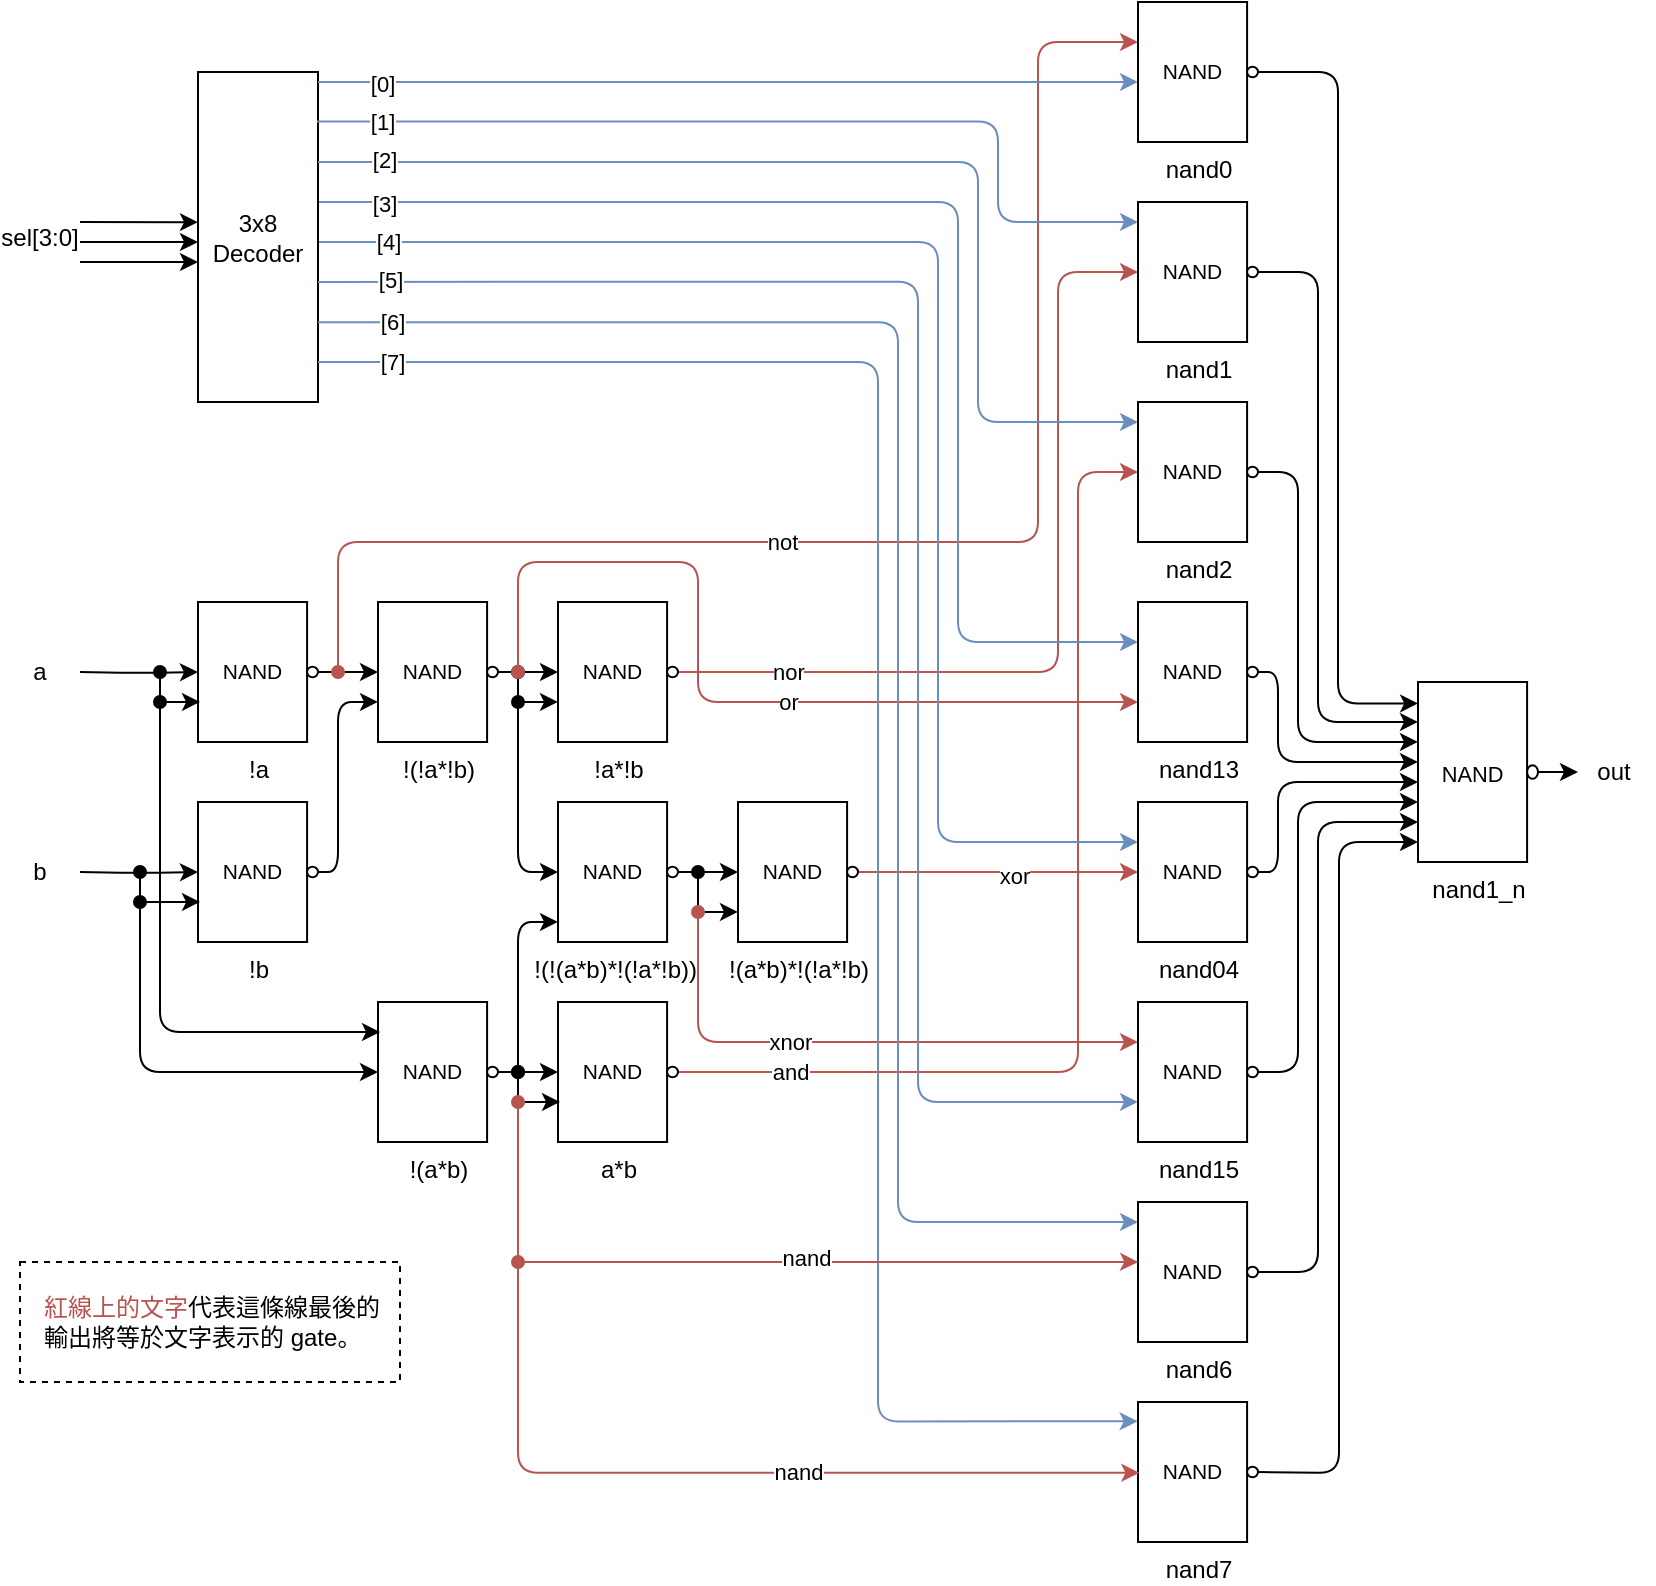<mxfile version="13.7.8" type="device"><diagram id="gERqVM2c5G27onremeGH" name="Page-1"><mxGraphModel dx="679" dy="435" grid="1" gridSize="10" guides="1" tooltips="1" connect="1" arrows="1" fold="1" page="1" pageScale="1" pageWidth="827" pageHeight="1169" math="0" shadow="0"><root><mxCell id="0"/><mxCell id="1" parent="0"/><mxCell id="KJ2aSF1zeYzGHeah-u-4-3" value="" style="rounded=0;whiteSpace=wrap;html=1;dashed=1;" vertex="1" parent="1"><mxGeometry x="10" y="800" width="190" height="60" as="geometry"/></mxCell><mxCell id="Pb6sebcaJ1ZxMgQgbQlf-18" value="" style="edgeStyle=orthogonalEdgeStyle;rounded=1;orthogonalLoop=1;jettySize=auto;html=1;startArrow=none;startFill=0;" parent="1" source="Pb6sebcaJ1ZxMgQgbQlf-1" target="Pb6sebcaJ1ZxMgQgbQlf-12" edge="1"><mxGeometry relative="1" as="geometry"/></mxCell><mxCell id="Pb6sebcaJ1ZxMgQgbQlf-78" style="edgeStyle=orthogonalEdgeStyle;rounded=1;orthogonalLoop=1;jettySize=auto;html=1;startArrow=none;startFill=0;endArrow=classic;endFill=1;" parent="1" target="Pb6sebcaJ1ZxMgQgbQlf-1" edge="1"><mxGeometry relative="1" as="geometry"><mxPoint x="40" y="505" as="sourcePoint"/></mxGeometry></mxCell><mxCell id="Pb6sebcaJ1ZxMgQgbQlf-1" value="!a" style="verticalLabelPosition=bottom;shadow=0;dashed=0;align=center;html=1;verticalAlign=top;shape=mxgraph.electrical.iec_logic_gates.nand;" parent="1" vertex="1"><mxGeometry x="99" y="470" width="60" height="70" as="geometry"/></mxCell><mxCell id="Pb6sebcaJ1ZxMgQgbQlf-21" value="" style="edgeStyle=orthogonalEdgeStyle;rounded=1;orthogonalLoop=1;jettySize=auto;html=1;startArrow=none;startFill=0;" parent="1" source="Pb6sebcaJ1ZxMgQgbQlf-2" target="Pb6sebcaJ1ZxMgQgbQlf-7" edge="1"><mxGeometry relative="1" as="geometry"/></mxCell><mxCell id="Pb6sebcaJ1ZxMgQgbQlf-2" value="!(!(a*b)*!(!a*!b))&amp;nbsp;" style="verticalLabelPosition=bottom;shadow=0;dashed=0;align=center;html=1;verticalAlign=top;shape=mxgraph.electrical.iec_logic_gates.nand;" parent="1" vertex="1"><mxGeometry x="279" y="570" width="60" height="70" as="geometry"/></mxCell><mxCell id="Pb6sebcaJ1ZxMgQgbQlf-39" style="edgeStyle=orthogonalEdgeStyle;rounded=1;orthogonalLoop=1;jettySize=auto;html=1;startArrow=none;startFill=0;entryX=0;entryY=0.5;entryDx=0;entryDy=0;entryPerimeter=0;fillColor=#f8cecc;strokeColor=#b85450;" parent="1" source="Pb6sebcaJ1ZxMgQgbQlf-5" target="Pb6sebcaJ1ZxMgQgbQlf-42" edge="1"><mxGeometry relative="1" as="geometry"><mxPoint x="539" y="450" as="targetPoint"/><Array as="points"><mxPoint x="539" y="705"/><mxPoint x="539" y="405"/></Array></mxGeometry></mxCell><mxCell id="Pb6sebcaJ1ZxMgQgbQlf-89" value="and" style="edgeLabel;html=1;align=center;verticalAlign=middle;resizable=0;points=[];" parent="Pb6sebcaJ1ZxMgQgbQlf-39" vertex="1" connectable="0"><mxGeometry x="-0.789" relative="1" as="geometry"><mxPoint as="offset"/></mxGeometry></mxCell><mxCell id="Pb6sebcaJ1ZxMgQgbQlf-5" value="a*b" style="verticalLabelPosition=bottom;shadow=0;dashed=0;align=center;html=1;verticalAlign=top;shape=mxgraph.electrical.iec_logic_gates.nand;" parent="1" vertex="1"><mxGeometry x="279" y="670" width="60" height="70" as="geometry"/></mxCell><mxCell id="Pb6sebcaJ1ZxMgQgbQlf-30" style="edgeStyle=orthogonalEdgeStyle;rounded=1;orthogonalLoop=1;jettySize=auto;html=1;startArrow=none;startFill=0;entryX=0;entryY=0.5;entryDx=0;entryDy=0;entryPerimeter=0;fillColor=#f8cecc;strokeColor=#b85450;" parent="1" source="Pb6sebcaJ1ZxMgQgbQlf-6" target="Pb6sebcaJ1ZxMgQgbQlf-10" edge="1"><mxGeometry relative="1" as="geometry"><mxPoint x="509" y="505" as="targetPoint"/><Array as="points"><mxPoint x="529" y="505"/><mxPoint x="529" y="305"/></Array></mxGeometry></mxCell><mxCell id="Pb6sebcaJ1ZxMgQgbQlf-87" value="nor" style="edgeLabel;html=1;align=center;verticalAlign=middle;resizable=0;points=[];" parent="Pb6sebcaJ1ZxMgQgbQlf-30" vertex="1" connectable="0"><mxGeometry x="-0.747" relative="1" as="geometry"><mxPoint as="offset"/></mxGeometry></mxCell><mxCell id="Pb6sebcaJ1ZxMgQgbQlf-6" value="!a*!b" style="verticalLabelPosition=bottom;shadow=0;dashed=0;align=center;html=1;verticalAlign=top;shape=mxgraph.electrical.iec_logic_gates.nand;" parent="1" vertex="1"><mxGeometry x="279" y="470" width="60" height="70" as="geometry"/></mxCell><mxCell id="Pb6sebcaJ1ZxMgQgbQlf-34" value="" style="edgeStyle=orthogonalEdgeStyle;rounded=1;orthogonalLoop=1;jettySize=auto;html=1;startArrow=none;startFill=0;entryX=0;entryY=0.5;entryDx=0;entryDy=0;entryPerimeter=0;fillColor=#f8cecc;strokeColor=#b85450;" parent="1" source="Pb6sebcaJ1ZxMgQgbQlf-7" target="Pb6sebcaJ1ZxMgQgbQlf-44" edge="1"><mxGeometry relative="1" as="geometry"><mxPoint x="509" y="605" as="targetPoint"/></mxGeometry></mxCell><mxCell id="nxK1gj--eLowFQ3Tf39G-1" value="xor" style="edgeLabel;html=1;align=center;verticalAlign=middle;resizable=0;points=[];" parent="Pb6sebcaJ1ZxMgQgbQlf-34" vertex="1" connectable="0"><mxGeometry x="0.114" y="-2" relative="1" as="geometry"><mxPoint as="offset"/></mxGeometry></mxCell><mxCell id="Pb6sebcaJ1ZxMgQgbQlf-7" value="!(a*b)*!(!a*!b)" style="verticalLabelPosition=bottom;shadow=0;dashed=0;align=center;html=1;verticalAlign=top;shape=mxgraph.electrical.iec_logic_gates.nand;" parent="1" vertex="1"><mxGeometry x="369" y="570" width="60" height="70" as="geometry"/></mxCell><mxCell id="Pb6sebcaJ1ZxMgQgbQlf-26" style="edgeStyle=orthogonalEdgeStyle;rounded=1;orthogonalLoop=1;jettySize=auto;html=1;startArrow=oval;startFill=1;entryX=0;entryY=0.857;entryDx=0;entryDy=0;entryPerimeter=0;" parent="1" target="Pb6sebcaJ1ZxMgQgbQlf-2" edge="1"><mxGeometry relative="1" as="geometry"><mxPoint x="349" y="705" as="targetPoint"/><mxPoint x="259" y="705" as="sourcePoint"/><Array as="points"><mxPoint x="259" y="630"/></Array></mxGeometry></mxCell><mxCell id="Pb6sebcaJ1ZxMgQgbQlf-67" style="edgeStyle=orthogonalEdgeStyle;rounded=1;orthogonalLoop=1;jettySize=auto;html=1;entryX=0.001;entryY=0.119;entryDx=0;entryDy=0;entryPerimeter=0;startArrow=none;startFill=0;" parent="1" source="Pb6sebcaJ1ZxMgQgbQlf-9" target="Pb6sebcaJ1ZxMgQgbQlf-63" edge="1"><mxGeometry relative="1" as="geometry"><Array as="points"><mxPoint x="669" y="205"/><mxPoint x="669" y="521"/></Array></mxGeometry></mxCell><mxCell id="Pb6sebcaJ1ZxMgQgbQlf-9" value="nand0" style="verticalLabelPosition=bottom;shadow=0;dashed=0;align=center;html=1;verticalAlign=top;shape=mxgraph.electrical.iec_logic_gates.nand;" parent="1" vertex="1"><mxGeometry x="569" y="170" width="60" height="70" as="geometry"/></mxCell><mxCell id="Pb6sebcaJ1ZxMgQgbQlf-66" style="edgeStyle=orthogonalEdgeStyle;rounded=1;orthogonalLoop=1;jettySize=auto;html=1;entryX=0;entryY=0.222;entryDx=0;entryDy=0;entryPerimeter=0;startArrow=none;startFill=0;" parent="1" source="Pb6sebcaJ1ZxMgQgbQlf-10" target="Pb6sebcaJ1ZxMgQgbQlf-63" edge="1"><mxGeometry relative="1" as="geometry"><Array as="points"><mxPoint x="659" y="305"/><mxPoint x="659" y="530"/></Array></mxGeometry></mxCell><mxCell id="Pb6sebcaJ1ZxMgQgbQlf-10" value="nand1" style="verticalLabelPosition=bottom;shadow=0;dashed=0;align=center;html=1;verticalAlign=top;shape=mxgraph.electrical.iec_logic_gates.nand;" parent="1" vertex="1"><mxGeometry x="569" y="270" width="60" height="70" as="geometry"/></mxCell><mxCell id="Pb6sebcaJ1ZxMgQgbQlf-15" value="" style="edgeStyle=orthogonalEdgeStyle;rounded=1;orthogonalLoop=1;jettySize=auto;html=1;entryX=0;entryY=0.714;entryDx=0;entryDy=0;entryPerimeter=0;" parent="1" source="Pb6sebcaJ1ZxMgQgbQlf-11" target="Pb6sebcaJ1ZxMgQgbQlf-12" edge="1"><mxGeometry relative="1" as="geometry"><Array as="points"><mxPoint x="169" y="605"/><mxPoint x="169" y="520"/></Array></mxGeometry></mxCell><mxCell id="Pb6sebcaJ1ZxMgQgbQlf-79" style="edgeStyle=orthogonalEdgeStyle;rounded=1;orthogonalLoop=1;jettySize=auto;html=1;startArrow=none;startFill=0;endArrow=classic;endFill=1;" parent="1" target="Pb6sebcaJ1ZxMgQgbQlf-11" edge="1"><mxGeometry relative="1" as="geometry"><mxPoint x="40" y="605" as="sourcePoint"/></mxGeometry></mxCell><mxCell id="Pb6sebcaJ1ZxMgQgbQlf-11" value="!b" style="verticalLabelPosition=bottom;shadow=0;dashed=0;align=center;html=1;verticalAlign=top;shape=mxgraph.electrical.iec_logic_gates.nand;" parent="1" vertex="1"><mxGeometry x="99" y="570" width="60" height="70" as="geometry"/></mxCell><mxCell id="Pb6sebcaJ1ZxMgQgbQlf-16" style="edgeStyle=orthogonalEdgeStyle;rounded=1;orthogonalLoop=1;jettySize=auto;html=1;entryX=0;entryY=0.5;entryDx=0;entryDy=0;entryPerimeter=0;" parent="1" source="Pb6sebcaJ1ZxMgQgbQlf-12" target="Pb6sebcaJ1ZxMgQgbQlf-6" edge="1"><mxGeometry relative="1" as="geometry"/></mxCell><mxCell id="Pb6sebcaJ1ZxMgQgbQlf-12" value="!(!a*!b)" style="verticalLabelPosition=bottom;shadow=0;dashed=0;align=center;html=1;verticalAlign=top;shape=mxgraph.electrical.iec_logic_gates.nand;" parent="1" vertex="1"><mxGeometry x="189" y="470" width="60" height="70" as="geometry"/></mxCell><mxCell id="Pb6sebcaJ1ZxMgQgbQlf-23" value="" style="edgeStyle=orthogonalEdgeStyle;rounded=1;orthogonalLoop=1;jettySize=auto;html=1;startArrow=none;startFill=0;" parent="1" source="Pb6sebcaJ1ZxMgQgbQlf-13" target="Pb6sebcaJ1ZxMgQgbQlf-5" edge="1"><mxGeometry relative="1" as="geometry"/></mxCell><mxCell id="Pb6sebcaJ1ZxMgQgbQlf-17" value="" style="endArrow=classic;html=1;edgeStyle=orthogonalEdgeStyle;startArrow=oval;startFill=1;entryX=0;entryY=0.714;entryDx=0;entryDy=0;entryPerimeter=0;rounded=0;" parent="1" target="Pb6sebcaJ1ZxMgQgbQlf-6" edge="1"><mxGeometry width="50" height="50" relative="1" as="geometry"><mxPoint x="259" y="505" as="sourcePoint"/><mxPoint x="309" y="410" as="targetPoint"/><Array as="points"><mxPoint x="259" y="520"/></Array></mxGeometry></mxCell><mxCell id="Pb6sebcaJ1ZxMgQgbQlf-20" value="" style="endArrow=classic;html=1;edgeStyle=orthogonalEdgeStyle;startArrow=oval;startFill=1;entryX=0;entryY=0.5;entryDx=0;entryDy=0;entryPerimeter=0;rounded=1;" parent="1" target="Pb6sebcaJ1ZxMgQgbQlf-2" edge="1"><mxGeometry width="50" height="50" relative="1" as="geometry"><mxPoint x="259" y="520" as="sourcePoint"/><mxPoint x="289" y="529.98" as="targetPoint"/><Array as="points"><mxPoint x="259" y="605"/></Array></mxGeometry></mxCell><mxCell id="Pb6sebcaJ1ZxMgQgbQlf-22" value="" style="endArrow=classic;html=1;edgeStyle=orthogonalEdgeStyle;startArrow=oval;startFill=1;entryX=0;entryY=0.857;entryDx=0;entryDy=0;entryPerimeter=0;rounded=0;" parent="1" edge="1"><mxGeometry width="50" height="50" relative="1" as="geometry"><mxPoint x="349" y="605" as="sourcePoint"/><mxPoint x="369" y="624.99" as="targetPoint"/><Array as="points"><mxPoint x="349" y="625"/></Array></mxGeometry></mxCell><mxCell id="Pb6sebcaJ1ZxMgQgbQlf-25" value="" style="endArrow=classic;html=1;edgeStyle=orthogonalEdgeStyle;startArrow=oval;startFill=1;entryX=0;entryY=0.286;entryDx=0;entryDy=0;entryPerimeter=0;fillColor=#f8cecc;strokeColor=#b85450;" parent="1" target="Pb6sebcaJ1ZxMgQgbQlf-9" edge="1"><mxGeometry width="50" height="50" relative="1" as="geometry"><mxPoint x="169" y="505" as="sourcePoint"/><mxPoint x="339" y="450" as="targetPoint"/><Array as="points"><mxPoint x="169" y="440"/><mxPoint x="519" y="440"/><mxPoint x="519" y="190"/></Array></mxGeometry></mxCell><mxCell id="Pb6sebcaJ1ZxMgQgbQlf-84" value="not" style="edgeLabel;html=1;align=center;verticalAlign=middle;resizable=0;points=[];" parent="Pb6sebcaJ1ZxMgQgbQlf-25" vertex="1" connectable="0"><mxGeometry x="-0.197" relative="1" as="geometry"><mxPoint as="offset"/></mxGeometry></mxCell><mxCell id="Pb6sebcaJ1ZxMgQgbQlf-27" value="" style="endArrow=classic;html=1;edgeStyle=orthogonalEdgeStyle;startArrow=oval;startFill=1;fillColor=#f8cecc;strokeColor=#b85450;" parent="1" target="Pb6sebcaJ1ZxMgQgbQlf-43" edge="1"><mxGeometry width="50" height="50" relative="1" as="geometry"><mxPoint x="259" y="505" as="sourcePoint"/><mxPoint x="479" y="305" as="targetPoint"/><Array as="points"><mxPoint x="259" y="450"/><mxPoint x="349" y="450"/><mxPoint x="349" y="520"/></Array></mxGeometry></mxCell><mxCell id="Pb6sebcaJ1ZxMgQgbQlf-88" value="or" style="edgeLabel;html=1;align=center;verticalAlign=middle;resizable=0;points=[];" parent="Pb6sebcaJ1ZxMgQgbQlf-27" vertex="1" connectable="0"><mxGeometry x="0.195" relative="1" as="geometry"><mxPoint as="offset"/></mxGeometry></mxCell><mxCell id="Pb6sebcaJ1ZxMgQgbQlf-32" value="" style="endArrow=classic;html=1;startArrow=oval;startFill=1;edgeStyle=orthogonalEdgeStyle;fillColor=#f8cecc;strokeColor=#b85450;" parent="1" target="Pb6sebcaJ1ZxMgQgbQlf-45" edge="1"><mxGeometry width="50" height="50" relative="1" as="geometry"><mxPoint x="349" y="625" as="sourcePoint"/><mxPoint x="529" y="690" as="targetPoint"/><Array as="points"><mxPoint x="349" y="690"/></Array></mxGeometry></mxCell><mxCell id="Pb6sebcaJ1ZxMgQgbQlf-90" value="xnor" style="edgeLabel;html=1;align=center;verticalAlign=middle;resizable=0;points=[];" parent="Pb6sebcaJ1ZxMgQgbQlf-32" vertex="1" connectable="0"><mxGeometry x="-0.548" y="46" relative="1" as="geometry"><mxPoint as="offset"/></mxGeometry></mxCell><mxCell id="Pb6sebcaJ1ZxMgQgbQlf-13" value="!(a*b)" style="verticalLabelPosition=bottom;shadow=0;dashed=0;align=center;html=1;verticalAlign=top;shape=mxgraph.electrical.iec_logic_gates.nand;" parent="1" vertex="1"><mxGeometry x="189" y="670" width="60" height="70" as="geometry"/></mxCell><mxCell id="Pb6sebcaJ1ZxMgQgbQlf-65" style="edgeStyle=orthogonalEdgeStyle;rounded=1;orthogonalLoop=1;jettySize=auto;html=1;startArrow=none;startFill=0;entryX=0;entryY=0.333;entryDx=0;entryDy=0;entryPerimeter=0;" parent="1" source="Pb6sebcaJ1ZxMgQgbQlf-42" target="Pb6sebcaJ1ZxMgQgbQlf-63" edge="1"><mxGeometry relative="1" as="geometry"><mxPoint x="729" y="550" as="targetPoint"/><Array as="points"><mxPoint x="649" y="405"/><mxPoint x="649" y="540"/></Array></mxGeometry></mxCell><mxCell id="Pb6sebcaJ1ZxMgQgbQlf-42" value="nand2" style="verticalLabelPosition=bottom;shadow=0;dashed=0;align=center;html=1;verticalAlign=top;shape=mxgraph.electrical.iec_logic_gates.nand;" parent="1" vertex="1"><mxGeometry x="569" y="370" width="60" height="70" as="geometry"/></mxCell><mxCell id="Pb6sebcaJ1ZxMgQgbQlf-68" style="edgeStyle=orthogonalEdgeStyle;rounded=1;orthogonalLoop=1;jettySize=auto;html=1;entryX=0;entryY=0.444;entryDx=0;entryDy=0;entryPerimeter=0;startArrow=none;startFill=0;" parent="1" source="Pb6sebcaJ1ZxMgQgbQlf-43" target="Pb6sebcaJ1ZxMgQgbQlf-63" edge="1"><mxGeometry relative="1" as="geometry"><Array as="points"><mxPoint x="639" y="505"/><mxPoint x="639" y="550"/></Array></mxGeometry></mxCell><mxCell id="Pb6sebcaJ1ZxMgQgbQlf-43" value="nand13" style="verticalLabelPosition=bottom;shadow=0;dashed=0;align=center;html=1;verticalAlign=top;shape=mxgraph.electrical.iec_logic_gates.nand;" parent="1" vertex="1"><mxGeometry x="569" y="470" width="60" height="70" as="geometry"/></mxCell><mxCell id="Pb6sebcaJ1ZxMgQgbQlf-69" style="edgeStyle=orthogonalEdgeStyle;rounded=1;orthogonalLoop=1;jettySize=auto;html=1;entryX=0;entryY=0.556;entryDx=0;entryDy=0;entryPerimeter=0;startArrow=none;startFill=0;" parent="1" source="Pb6sebcaJ1ZxMgQgbQlf-44" target="Pb6sebcaJ1ZxMgQgbQlf-63" edge="1"><mxGeometry relative="1" as="geometry"><Array as="points"><mxPoint x="639" y="605"/><mxPoint x="639" y="560"/></Array></mxGeometry></mxCell><mxCell id="Pb6sebcaJ1ZxMgQgbQlf-44" value="nand04" style="verticalLabelPosition=bottom;shadow=0;dashed=0;align=center;html=1;verticalAlign=top;shape=mxgraph.electrical.iec_logic_gates.nand;" parent="1" vertex="1"><mxGeometry x="569" y="570" width="60" height="70" as="geometry"/></mxCell><mxCell id="Pb6sebcaJ1ZxMgQgbQlf-70" style="edgeStyle=orthogonalEdgeStyle;rounded=1;orthogonalLoop=1;jettySize=auto;html=1;entryX=0;entryY=0.667;entryDx=0;entryDy=0;entryPerimeter=0;startArrow=none;startFill=0;" parent="1" source="Pb6sebcaJ1ZxMgQgbQlf-45" target="Pb6sebcaJ1ZxMgQgbQlf-63" edge="1"><mxGeometry relative="1" as="geometry"><Array as="points"><mxPoint x="649" y="705"/><mxPoint x="649" y="570"/></Array></mxGeometry></mxCell><mxCell id="Pb6sebcaJ1ZxMgQgbQlf-45" value="nand15" style="verticalLabelPosition=bottom;shadow=0;dashed=0;align=center;html=1;verticalAlign=top;shape=mxgraph.electrical.iec_logic_gates.nand;" parent="1" vertex="1"><mxGeometry x="569" y="670" width="60" height="70" as="geometry"/></mxCell><mxCell id="Pb6sebcaJ1ZxMgQgbQlf-72" style="edgeStyle=orthogonalEdgeStyle;rounded=1;orthogonalLoop=1;jettySize=auto;html=1;startArrow=none;startFill=0;entryX=0;entryY=0.778;entryDx=0;entryDy=0;entryPerimeter=0;" parent="1" source="Pb6sebcaJ1ZxMgQgbQlf-46" target="Pb6sebcaJ1ZxMgQgbQlf-63" edge="1"><mxGeometry relative="1" as="geometry"><mxPoint x="699" y="580" as="targetPoint"/><Array as="points"><mxPoint x="659" y="805"/><mxPoint x="659" y="580"/></Array></mxGeometry></mxCell><mxCell id="Pb6sebcaJ1ZxMgQgbQlf-46" value="nand6" style="verticalLabelPosition=bottom;shadow=0;dashed=0;align=center;html=1;verticalAlign=top;shape=mxgraph.electrical.iec_logic_gates.nand;" parent="1" vertex="1"><mxGeometry x="569" y="770" width="60" height="70" as="geometry"/></mxCell><mxCell id="Pb6sebcaJ1ZxMgQgbQlf-73" style="edgeStyle=orthogonalEdgeStyle;rounded=1;orthogonalLoop=1;jettySize=auto;html=1;entryX=0;entryY=0.889;entryDx=0;entryDy=0;entryPerimeter=0;startArrow=none;startFill=0;" parent="1" target="Pb6sebcaJ1ZxMgQgbQlf-63" edge="1"><mxGeometry relative="1" as="geometry"><mxPoint x="629" y="905" as="sourcePoint"/></mxGeometry></mxCell><mxCell id="Pb6sebcaJ1ZxMgQgbQlf-47" value="nand7" style="verticalLabelPosition=bottom;shadow=0;dashed=0;align=center;html=1;verticalAlign=top;shape=mxgraph.electrical.iec_logic_gates.nand;" parent="1" vertex="1"><mxGeometry x="569" y="870" width="60" height="70" as="geometry"/></mxCell><mxCell id="Pb6sebcaJ1ZxMgQgbQlf-48" value="" style="endArrow=classic;html=1;startArrow=oval;startFill=1;entryX=0.011;entryY=0.506;entryDx=0;entryDy=0;entryPerimeter=0;edgeStyle=orthogonalEdgeStyle;fillColor=#f8cecc;strokeColor=#b85450;" parent="1" target="Pb6sebcaJ1ZxMgQgbQlf-47" edge="1"><mxGeometry width="50" height="50" relative="1" as="geometry"><mxPoint x="259" y="800" as="sourcePoint"/><mxPoint x="569" y="905" as="targetPoint"/><Array as="points"><mxPoint x="259" y="905"/></Array></mxGeometry></mxCell><mxCell id="Pb6sebcaJ1ZxMgQgbQlf-92" value="nand" style="edgeLabel;html=1;align=center;verticalAlign=middle;resizable=0;points=[];" parent="Pb6sebcaJ1ZxMgQgbQlf-48" vertex="1" connectable="0"><mxGeometry x="0.177" y="1" relative="1" as="geometry"><mxPoint as="offset"/></mxGeometry></mxCell><mxCell id="Pb6sebcaJ1ZxMgQgbQlf-54" style="edgeStyle=orthogonalEdgeStyle;rounded=1;orthogonalLoop=1;jettySize=auto;html=1;startArrow=none;startFill=0;exitX=1;exitY=0.394;exitDx=0;exitDy=0;exitPerimeter=0;entryX=0;entryY=0.286;entryDx=0;entryDy=0;entryPerimeter=0;fillColor=#dae8fc;strokeColor=#6c8ebf;" parent="1" source="Pb6sebcaJ1ZxMgQgbQlf-51" target="Pb6sebcaJ1ZxMgQgbQlf-43" edge="1"><mxGeometry relative="1" as="geometry"><mxPoint x="289" y="270" as="targetPoint"/><Array as="points"><mxPoint x="479" y="270"/><mxPoint x="479" y="490"/></Array></mxGeometry></mxCell><mxCell id="Pb6sebcaJ1ZxMgQgbQlf-100" value="[3]" style="edgeLabel;html=1;align=center;verticalAlign=middle;resizable=0;points=[];" parent="Pb6sebcaJ1ZxMgQgbQlf-54" vertex="1" connectable="0"><mxGeometry x="-0.895" y="-1" relative="1" as="geometry"><mxPoint as="offset"/></mxGeometry></mxCell><mxCell id="Pb6sebcaJ1ZxMgQgbQlf-55" style="edgeStyle=orthogonalEdgeStyle;rounded=1;orthogonalLoop=1;jettySize=auto;html=1;startArrow=none;startFill=0;exitX=1;exitY=0.515;exitDx=0;exitDy=0;exitPerimeter=0;entryX=0;entryY=0.286;entryDx=0;entryDy=0;entryPerimeter=0;fillColor=#dae8fc;strokeColor=#6c8ebf;" parent="1" source="Pb6sebcaJ1ZxMgQgbQlf-51" target="Pb6sebcaJ1ZxMgQgbQlf-44" edge="1"><mxGeometry relative="1" as="geometry"><mxPoint x="289" y="290" as="targetPoint"/><mxPoint x="189" y="290" as="sourcePoint"/><Array as="points"><mxPoint x="469" y="290"/><mxPoint x="469" y="590"/></Array></mxGeometry></mxCell><mxCell id="Pb6sebcaJ1ZxMgQgbQlf-101" value="[4]" style="edgeLabel;html=1;align=center;verticalAlign=middle;resizable=0;points=[];" parent="Pb6sebcaJ1ZxMgQgbQlf-55" vertex="1" connectable="0"><mxGeometry x="-0.903" relative="1" as="geometry"><mxPoint as="offset"/></mxGeometry></mxCell><mxCell id="Pb6sebcaJ1ZxMgQgbQlf-51" value="3x8&lt;br&gt;Decoder" style="rounded=0;whiteSpace=wrap;html=1;" parent="1" vertex="1"><mxGeometry x="99" y="205" width="60" height="165" as="geometry"/></mxCell><mxCell id="Pb6sebcaJ1ZxMgQgbQlf-52" value="" style="endArrow=classic;html=1;exitX=0.992;exitY=0.15;exitDx=0;exitDy=0;exitPerimeter=0;edgeStyle=orthogonalEdgeStyle;entryX=0;entryY=0.143;entryDx=0;entryDy=0;entryPerimeter=0;fillColor=#dae8fc;strokeColor=#6c8ebf;" parent="1" source="Pb6sebcaJ1ZxMgQgbQlf-51" target="Pb6sebcaJ1ZxMgQgbQlf-10" edge="1"><mxGeometry width="50" height="50" relative="1" as="geometry"><mxPoint x="219" y="220" as="sourcePoint"/><mxPoint x="279" y="230" as="targetPoint"/><Array as="points"><mxPoint x="499" y="230"/><mxPoint x="499" y="280"/></Array></mxGeometry></mxCell><mxCell id="Pb6sebcaJ1ZxMgQgbQlf-98" value="[1]" style="edgeLabel;html=1;align=center;verticalAlign=middle;resizable=0;points=[];" parent="Pb6sebcaJ1ZxMgQgbQlf-52" vertex="1" connectable="0"><mxGeometry x="-0.859" relative="1" as="geometry"><mxPoint as="offset"/></mxGeometry></mxCell><mxCell id="Pb6sebcaJ1ZxMgQgbQlf-56" value="" style="endArrow=classic;html=1;exitX=1;exitY=0.636;exitDx=0;exitDy=0;exitPerimeter=0;edgeStyle=orthogonalEdgeStyle;entryX=0;entryY=0.714;entryDx=0;entryDy=0;entryPerimeter=0;fillColor=#dae8fc;strokeColor=#6c8ebf;" parent="1" source="Pb6sebcaJ1ZxMgQgbQlf-51" target="Pb6sebcaJ1ZxMgQgbQlf-45" edge="1"><mxGeometry width="50" height="50" relative="1" as="geometry"><mxPoint x="169" y="330" as="sourcePoint"/><mxPoint x="289" y="310" as="targetPoint"/><Array as="points"><mxPoint x="459" y="310"/><mxPoint x="459" y="720"/></Array></mxGeometry></mxCell><mxCell id="Pb6sebcaJ1ZxMgQgbQlf-102" value="[5]" style="edgeLabel;html=1;align=center;verticalAlign=middle;resizable=0;points=[];" parent="Pb6sebcaJ1ZxMgQgbQlf-56" vertex="1" connectable="0"><mxGeometry x="-0.914" y="1" relative="1" as="geometry"><mxPoint as="offset"/></mxGeometry></mxCell><mxCell id="Pb6sebcaJ1ZxMgQgbQlf-57" value="" style="endArrow=classic;html=1;exitX=1;exitY=0.758;exitDx=0;exitDy=0;exitPerimeter=0;edgeStyle=orthogonalEdgeStyle;fillColor=#dae8fc;strokeColor=#6c8ebf;entryX=0;entryY=0.143;entryDx=0;entryDy=0;entryPerimeter=0;" parent="1" source="Pb6sebcaJ1ZxMgQgbQlf-51" target="Pb6sebcaJ1ZxMgQgbQlf-46" edge="1"><mxGeometry width="50" height="50" relative="1" as="geometry"><mxPoint x="159" y="330" as="sourcePoint"/><mxPoint x="289" y="330" as="targetPoint"/><Array as="points"><mxPoint x="449" y="330"/><mxPoint x="449" y="780"/></Array></mxGeometry></mxCell><mxCell id="Pb6sebcaJ1ZxMgQgbQlf-103" value="[6]" style="edgeLabel;html=1;align=center;verticalAlign=middle;resizable=0;points=[];" parent="Pb6sebcaJ1ZxMgQgbQlf-57" vertex="1" connectable="0"><mxGeometry x="-0.915" relative="1" as="geometry"><mxPoint as="offset"/></mxGeometry></mxCell><mxCell id="Pb6sebcaJ1ZxMgQgbQlf-58" value="" style="endArrow=classic;startArrow=none;html=1;startFill=0;exitX=1;exitY=0.03;exitDx=0;exitDy=0;exitPerimeter=0;edgeStyle=orthogonalEdgeStyle;entryX=0;entryY=0.571;entryDx=0;entryDy=0;entryPerimeter=0;fillColor=#dae8fc;strokeColor=#6c8ebf;" parent="1" source="Pb6sebcaJ1ZxMgQgbQlf-51" target="Pb6sebcaJ1ZxMgQgbQlf-9" edge="1"><mxGeometry width="50" height="50" relative="1" as="geometry"><mxPoint x="149" y="340" as="sourcePoint"/><mxPoint x="279" y="210" as="targetPoint"/></mxGeometry></mxCell><mxCell id="Pb6sebcaJ1ZxMgQgbQlf-97" value="[0]" style="edgeLabel;html=1;align=center;verticalAlign=middle;resizable=0;points=[];" parent="Pb6sebcaJ1ZxMgQgbQlf-58" vertex="1" connectable="0"><mxGeometry x="-0.845" y="-1" relative="1" as="geometry"><mxPoint as="offset"/></mxGeometry></mxCell><mxCell id="Pb6sebcaJ1ZxMgQgbQlf-59" value="" style="endArrow=classic;startArrow=none;html=1;startFill=0;edgeStyle=orthogonalEdgeStyle;exitX=1;exitY=0.879;exitDx=0;exitDy=0;exitPerimeter=0;fillColor=#dae8fc;strokeColor=#6c8ebf;entryX=-0.003;entryY=0.138;entryDx=0;entryDy=0;entryPerimeter=0;" parent="1" source="Pb6sebcaJ1ZxMgQgbQlf-51" target="Pb6sebcaJ1ZxMgQgbQlf-47" edge="1"><mxGeometry width="50" height="50" relative="1" as="geometry"><mxPoint x="189" y="390" as="sourcePoint"/><mxPoint x="569" y="880.01" as="targetPoint"/><Array as="points"><mxPoint x="439" y="350"/><mxPoint x="439" y="880"/></Array></mxGeometry></mxCell><mxCell id="Pb6sebcaJ1ZxMgQgbQlf-104" value="[7]" style="edgeLabel;html=1;align=center;verticalAlign=middle;resizable=0;points=[];" parent="Pb6sebcaJ1ZxMgQgbQlf-59" vertex="1" connectable="0"><mxGeometry x="-0.922" relative="1" as="geometry"><mxPoint as="offset"/></mxGeometry></mxCell><mxCell id="Pb6sebcaJ1ZxMgQgbQlf-60" value="" style="endArrow=classic;startArrow=none;html=1;startFill=0;exitX=1;exitY=0.273;exitDx=0;exitDy=0;exitPerimeter=0;edgeStyle=orthogonalEdgeStyle;entryX=0;entryY=0.143;entryDx=0;entryDy=0;entryPerimeter=0;fillColor=#dae8fc;strokeColor=#6c8ebf;" parent="1" source="Pb6sebcaJ1ZxMgQgbQlf-51" target="Pb6sebcaJ1ZxMgQgbQlf-42" edge="1"><mxGeometry width="50" height="50" relative="1" as="geometry"><mxPoint x="159" y="350" as="sourcePoint"/><mxPoint x="279" y="250" as="targetPoint"/><Array as="points"><mxPoint x="489" y="250"/><mxPoint x="489" y="380"/></Array></mxGeometry></mxCell><mxCell id="Pb6sebcaJ1ZxMgQgbQlf-99" value="[2]" style="edgeLabel;html=1;align=center;verticalAlign=middle;resizable=0;points=[];" parent="Pb6sebcaJ1ZxMgQgbQlf-60" vertex="1" connectable="0"><mxGeometry x="-0.88" y="1" relative="1" as="geometry"><mxPoint as="offset"/></mxGeometry></mxCell><mxCell id="Pb6sebcaJ1ZxMgQgbQlf-105" style="edgeStyle=orthogonalEdgeStyle;rounded=0;orthogonalLoop=1;jettySize=auto;html=1;startArrow=none;startFill=0;endArrow=classic;endFill=1;" parent="1" source="Pb6sebcaJ1ZxMgQgbQlf-63" edge="1"><mxGeometry relative="1" as="geometry"><mxPoint x="789" y="555" as="targetPoint"/></mxGeometry></mxCell><mxCell id="Pb6sebcaJ1ZxMgQgbQlf-63" value="nand1_n" style="verticalLabelPosition=bottom;shadow=0;dashed=0;align=center;html=1;verticalAlign=top;shape=mxgraph.electrical.iec_logic_gates.nand;" parent="1" vertex="1"><mxGeometry x="709" y="510" width="60" height="90" as="geometry"/></mxCell><mxCell id="Pb6sebcaJ1ZxMgQgbQlf-74" value="" style="endArrow=classic;html=1;entryX=0;entryY=0.455;entryDx=0;entryDy=0;entryPerimeter=0;endFill=1;" parent="1" target="Pb6sebcaJ1ZxMgQgbQlf-51" edge="1"><mxGeometry width="50" height="50" relative="1" as="geometry"><mxPoint x="40" y="280" as="sourcePoint"/><mxPoint x="99" y="287.5" as="targetPoint"/></mxGeometry></mxCell><mxCell id="Pb6sebcaJ1ZxMgQgbQlf-75" value="" style="endArrow=classic;html=1;entryX=0;entryY=0.455;entryDx=0;entryDy=0;entryPerimeter=0;endFill=1;" parent="1" edge="1"><mxGeometry width="50" height="50" relative="1" as="geometry"><mxPoint x="40" y="290" as="sourcePoint"/><mxPoint x="99" y="290" as="targetPoint"/></mxGeometry></mxCell><mxCell id="Pb6sebcaJ1ZxMgQgbQlf-76" value="" style="endArrow=classic;html=1;entryX=0;entryY=0.455;entryDx=0;entryDy=0;entryPerimeter=0;endFill=1;" parent="1" edge="1"><mxGeometry width="50" height="50" relative="1" as="geometry"><mxPoint x="40" y="300" as="sourcePoint"/><mxPoint x="99" y="300" as="targetPoint"/></mxGeometry></mxCell><mxCell id="Pb6sebcaJ1ZxMgQgbQlf-77" value="sel[3:0]" style="text;html=1;strokeColor=none;fillColor=none;align=center;verticalAlign=middle;whiteSpace=wrap;rounded=0;" parent="1" vertex="1"><mxGeometry y="277.5" width="40" height="20" as="geometry"/></mxCell><mxCell id="Pb6sebcaJ1ZxMgQgbQlf-80" value="" style="endArrow=classic;html=1;edgeStyle=orthogonalEdgeStyle;entryX=0.017;entryY=0.286;entryDx=0;entryDy=0;entryPerimeter=0;startArrow=oval;startFill=1;" parent="1" edge="1"><mxGeometry width="50" height="50" relative="1" as="geometry"><mxPoint x="80" y="505" as="sourcePoint"/><mxPoint x="190.02" y="685.02" as="targetPoint"/><Array as="points"><mxPoint x="80" y="685"/></Array></mxGeometry></mxCell><mxCell id="Pb6sebcaJ1ZxMgQgbQlf-81" value="" style="endArrow=classic;html=1;edgeStyle=orthogonalEdgeStyle;entryX=0;entryY=0.5;entryDx=0;entryDy=0;entryPerimeter=0;startArrow=oval;startFill=1;" parent="1" target="Pb6sebcaJ1ZxMgQgbQlf-13" edge="1"><mxGeometry width="50" height="50" relative="1" as="geometry"><mxPoint x="70" y="605" as="sourcePoint"/><mxPoint x="180.02" y="785.02" as="targetPoint"/><Array as="points"><mxPoint x="70" y="705"/></Array></mxGeometry></mxCell><mxCell id="Pb6sebcaJ1ZxMgQgbQlf-82" value="a" style="text;html=1;strokeColor=none;fillColor=none;align=center;verticalAlign=middle;whiteSpace=wrap;rounded=0;" parent="1" vertex="1"><mxGeometry y="495" width="40" height="20" as="geometry"/></mxCell><mxCell id="Pb6sebcaJ1ZxMgQgbQlf-83" value="b" style="text;html=1;strokeColor=none;fillColor=none;align=center;verticalAlign=middle;whiteSpace=wrap;rounded=0;" parent="1" vertex="1"><mxGeometry y="595" width="40" height="20" as="geometry"/></mxCell><mxCell id="Pb6sebcaJ1ZxMgQgbQlf-93" value="" style="endArrow=classic;html=1;edgeStyle=orthogonalEdgeStyle;startArrow=oval;startFill=1;entryX=0.017;entryY=0.714;entryDx=0;entryDy=0;entryPerimeter=0;rounded=0;" parent="1" target="Pb6sebcaJ1ZxMgQgbQlf-5" edge="1"><mxGeometry width="50" height="50" relative="1" as="geometry"><mxPoint x="259" y="705" as="sourcePoint"/><mxPoint x="270" y="720" as="targetPoint"/><Array as="points"><mxPoint x="259" y="720"/></Array></mxGeometry></mxCell><mxCell id="Pb6sebcaJ1ZxMgQgbQlf-24" value="" style="endArrow=classic;html=1;edgeStyle=orthogonalEdgeStyle;startArrow=oval;startFill=1;rounded=0;entryX=0.001;entryY=0.429;entryDx=0;entryDy=0;entryPerimeter=0;fillColor=#f8cecc;strokeColor=#b85450;" parent="1" target="Pb6sebcaJ1ZxMgQgbQlf-46" edge="1"><mxGeometry width="50" height="50" relative="1" as="geometry"><mxPoint x="259" y="720" as="sourcePoint"/><mxPoint x="519" y="800" as="targetPoint"/><Array as="points"><mxPoint x="259" y="800"/><mxPoint x="567" y="800"/></Array></mxGeometry></mxCell><mxCell id="Pb6sebcaJ1ZxMgQgbQlf-91" value="nand" style="edgeLabel;html=1;align=center;verticalAlign=middle;resizable=0;points=[];" parent="Pb6sebcaJ1ZxMgQgbQlf-24" vertex="1" connectable="0"><mxGeometry x="0.148" y="2" relative="1" as="geometry"><mxPoint as="offset"/></mxGeometry></mxCell><mxCell id="Pb6sebcaJ1ZxMgQgbQlf-94" value="" style="endArrow=classic;html=1;entryX=0.017;entryY=0.714;entryDx=0;entryDy=0;entryPerimeter=0;startArrow=oval;startFill=1;" parent="1" target="Pb6sebcaJ1ZxMgQgbQlf-11" edge="1"><mxGeometry width="50" height="50" relative="1" as="geometry"><mxPoint x="70" y="620" as="sourcePoint"/><mxPoint x="110" y="580" as="targetPoint"/></mxGeometry></mxCell><mxCell id="Pb6sebcaJ1ZxMgQgbQlf-95" value="" style="endArrow=classic;html=1;entryX=0.017;entryY=0.714;entryDx=0;entryDy=0;entryPerimeter=0;startArrow=oval;startFill=1;" parent="1" target="Pb6sebcaJ1ZxMgQgbQlf-1" edge="1"><mxGeometry width="50" height="50" relative="1" as="geometry"><mxPoint x="80" y="520" as="sourcePoint"/><mxPoint x="110" y="470" as="targetPoint"/></mxGeometry></mxCell><mxCell id="Pb6sebcaJ1ZxMgQgbQlf-106" value="out" style="text;html=1;strokeColor=none;fillColor=none;align=center;verticalAlign=middle;whiteSpace=wrap;rounded=0;" parent="1" vertex="1"><mxGeometry x="787" y="545" width="40" height="20" as="geometry"/></mxCell><mxCell id="KJ2aSF1zeYzGHeah-u-4-1" value="&lt;font color=&quot;#b85450&quot;&gt;紅線上的文字&lt;/font&gt;代表這條線最後的輸出將等於文字表示的 gate。" style="text;html=1;strokeColor=none;fillColor=none;align=left;verticalAlign=middle;whiteSpace=wrap;rounded=0;" vertex="1" parent="1"><mxGeometry x="20" y="820" width="180" height="20" as="geometry"/></mxCell></root></mxGraphModel></diagram></mxfile>
